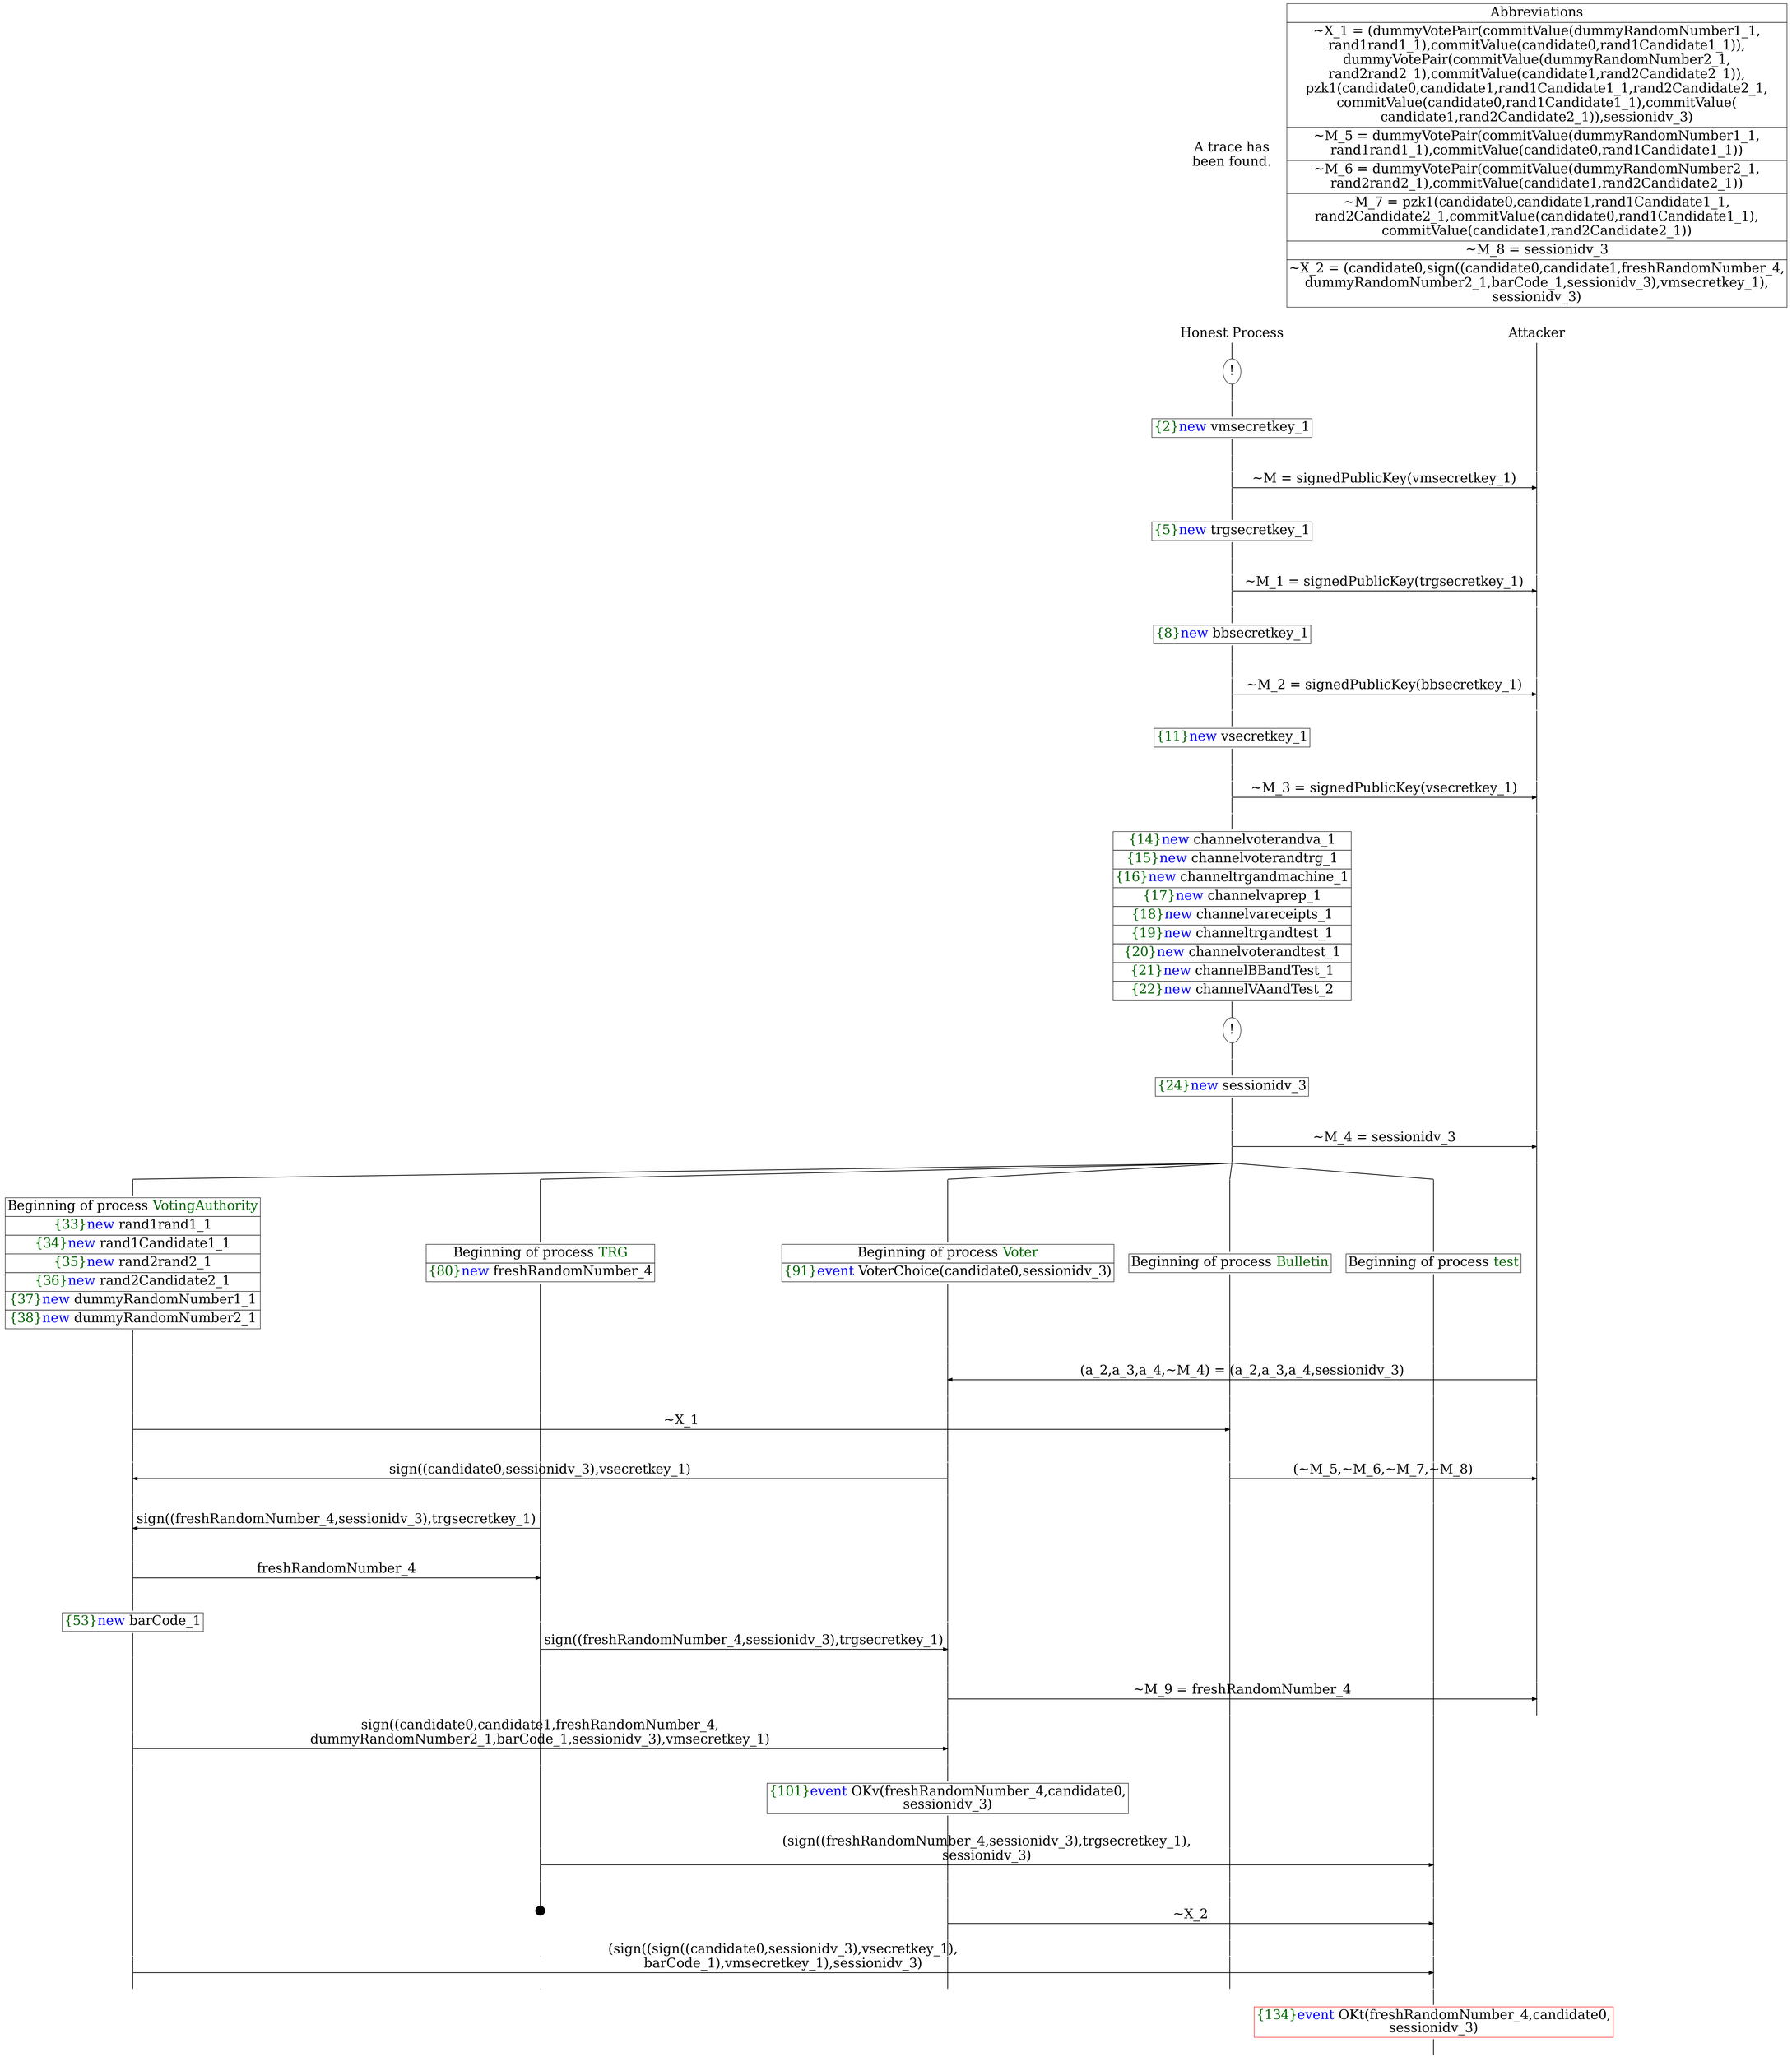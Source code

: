 digraph {
graph [ordering = out]
edge [arrowhead = none, penwidth = 1.6, fontsize = 30]
node [shape = point, width = 0, height = 0, fontsize = 30]
Trace [label = <A trace has<br/>
been found.<br/>
>, shape = plaintext]
P0__0 [label = "Honest Process", shape = plaintext]
P__0 [label = "Attacker", shape = plaintext]
Trace -> P0__0 [label = "", style = invisible, weight = 100]{rank = same; P0__0 P__0}
P0__0 -> P0__1 [label = <>, weight = 100]
P0__1 [label = "!", shape = ellipse]
P0_0__1 [label = "", fixedsize = false, width = 0, height = 0, shape = none]
P0__1 -> P0_0__1 [label = <>, weight = 100]
P0_0__1 -> P0_0__2 [label = <>, weight = 100]
P0_0__2 [shape = plaintext, label = <<TABLE BORDER="0" CELLBORDER="1" CELLSPACING="0" CELLPADDING="4"> <TR><TD><FONT COLOR="darkgreen">{2}</FONT><FONT COLOR="blue">new </FONT>vmsecretkey_1</TD></TR></TABLE>>]
P0_0__2 -> P0_0__3 [label = <>, weight = 100]
P0_0__3 -> P0_0__4 [label = <>, weight = 100]
P__0 -> P__1 [label = <>, weight = 100]
{rank = same; P__1 P0_0__4}
P0_0__4 -> P0_0__5 [label = <>, weight = 100]
P__1 -> P__2 [label = <>, weight = 100]
{rank = same; P__2 P0_0__5}
P0_0__5 -> P__2 [label = <~M = signedPublicKey(vmsecretkey_1)>, arrowhead = normal]
P0_0__5 -> P0_0__6 [label = <>, weight = 100]
P__2 -> P__3 [label = <>, weight = 100]
{rank = same; P__3 P0_0__6}
P0_0__6 -> P0_0__7 [label = <>, weight = 100]
P0_0__7 [shape = plaintext, label = <<TABLE BORDER="0" CELLBORDER="1" CELLSPACING="0" CELLPADDING="4"> <TR><TD><FONT COLOR="darkgreen">{5}</FONT><FONT COLOR="blue">new </FONT>trgsecretkey_1</TD></TR></TABLE>>]
P0_0__7 -> P0_0__8 [label = <>, weight = 100]
P0_0__8 -> P0_0__9 [label = <>, weight = 100]
P__3 -> P__4 [label = <>, weight = 100]
{rank = same; P__4 P0_0__9}
P0_0__9 -> P0_0__10 [label = <>, weight = 100]
P__4 -> P__5 [label = <>, weight = 100]
{rank = same; P__5 P0_0__10}
P0_0__10 -> P__5 [label = <~M_1 = signedPublicKey(trgsecretkey_1)>, arrowhead = normal]
P0_0__10 -> P0_0__11 [label = <>, weight = 100]
P__5 -> P__6 [label = <>, weight = 100]
{rank = same; P__6 P0_0__11}
P0_0__11 -> P0_0__12 [label = <>, weight = 100]
P0_0__12 [shape = plaintext, label = <<TABLE BORDER="0" CELLBORDER="1" CELLSPACING="0" CELLPADDING="4"> <TR><TD><FONT COLOR="darkgreen">{8}</FONT><FONT COLOR="blue">new </FONT>bbsecretkey_1</TD></TR></TABLE>>]
P0_0__12 -> P0_0__13 [label = <>, weight = 100]
P0_0__13 -> P0_0__14 [label = <>, weight = 100]
P__6 -> P__7 [label = <>, weight = 100]
{rank = same; P__7 P0_0__14}
P0_0__14 -> P0_0__15 [label = <>, weight = 100]
P__7 -> P__8 [label = <>, weight = 100]
{rank = same; P__8 P0_0__15}
P0_0__15 -> P__8 [label = <~M_2 = signedPublicKey(bbsecretkey_1)>, arrowhead = normal]
P0_0__15 -> P0_0__16 [label = <>, weight = 100]
P__8 -> P__9 [label = <>, weight = 100]
{rank = same; P__9 P0_0__16}
P0_0__16 -> P0_0__17 [label = <>, weight = 100]
P0_0__17 [shape = plaintext, label = <<TABLE BORDER="0" CELLBORDER="1" CELLSPACING="0" CELLPADDING="4"> <TR><TD><FONT COLOR="darkgreen">{11}</FONT><FONT COLOR="blue">new </FONT>vsecretkey_1</TD></TR></TABLE>>]
P0_0__17 -> P0_0__18 [label = <>, weight = 100]
P0_0__18 -> P0_0__19 [label = <>, weight = 100]
P__9 -> P__10 [label = <>, weight = 100]
{rank = same; P__10 P0_0__19}
P0_0__19 -> P0_0__20 [label = <>, weight = 100]
P__10 -> P__11 [label = <>, weight = 100]
{rank = same; P__11 P0_0__20}
P0_0__20 -> P__11 [label = <~M_3 = signedPublicKey(vsecretkey_1)>, arrowhead = normal]
P0_0__20 -> P0_0__21 [label = <>, weight = 100]
P__11 -> P__12 [label = <>, weight = 100]
{rank = same; P__12 P0_0__21}
P0_0__21 -> P0_0__22 [label = <>, weight = 100]
P0_0__22 [shape = plaintext, label = <<TABLE BORDER="0" CELLBORDER="1" CELLSPACING="0" CELLPADDING="4"> <TR><TD><FONT COLOR="darkgreen">{14}</FONT><FONT COLOR="blue">new </FONT>channelvoterandva_1</TD></TR><TR><TD><FONT COLOR="darkgreen">{15}</FONT><FONT COLOR="blue">new </FONT>channelvoterandtrg_1</TD></TR><TR><TD><FONT COLOR="darkgreen">{16}</FONT><FONT COLOR="blue">new </FONT>channeltrgandmachine_1</TD></TR><TR><TD><FONT COLOR="darkgreen">{17}</FONT><FONT COLOR="blue">new </FONT>channelvaprep_1</TD></TR><TR><TD><FONT COLOR="darkgreen">{18}</FONT><FONT COLOR="blue">new </FONT>channelvareceipts_1</TD></TR><TR><TD><FONT COLOR="darkgreen">{19}</FONT><FONT COLOR="blue">new </FONT>channeltrgandtest_1</TD></TR><TR><TD><FONT COLOR="darkgreen">{20}</FONT><FONT COLOR="blue">new </FONT>channelvoterandtest_1</TD></TR><TR><TD><FONT COLOR="darkgreen">{21}</FONT><FONT COLOR="blue">new </FONT>channelBBandTest_1</TD></TR><TR><TD><FONT COLOR="darkgreen">{22}</FONT><FONT COLOR="blue">new </FONT>channelVAandTest_2</TD></TR></TABLE>>]
P0_0__22 -> P0_0__23 [label = <>, weight = 100]
P0_0__23 [label = "!", shape = ellipse]
P0_0_0__23 [label = "", fixedsize = false, width = 0, height = 0, shape = none]
P0_0__23 -> P0_0_0__23 [label = <>, weight = 100]
P0_0_0__23 -> P0_0_0__24 [label = <>, weight = 100]
P0_0_0__24 [shape = plaintext, label = <<TABLE BORDER="0" CELLBORDER="1" CELLSPACING="0" CELLPADDING="4"> <TR><TD><FONT COLOR="darkgreen">{24}</FONT><FONT COLOR="blue">new </FONT>sessionidv_3</TD></TR></TABLE>>]
P0_0_0__24 -> P0_0_0__25 [label = <>, weight = 100]
P0_0_0__25 -> P0_0_0__26 [label = <>, weight = 100]
P__12 -> P__13 [label = <>, weight = 100]
{rank = same; P__13 P0_0_0__26}
P0_0_0__26 -> P0_0_0__27 [label = <>, weight = 100]
P__13 -> P__14 [label = <>, weight = 100]
{rank = same; P__14 P0_0_0__27}
P0_0_0__27 -> P__14 [label = <~M_4 = sessionidv_3>, arrowhead = normal]
P0_0_0__27 -> P0_0_0__28 [label = <>, weight = 100]
P__14 -> P__15 [label = <>, weight = 100]
{rank = same; P__15 P0_0_0__28}
/*RPar */
P0_0_0__28 -> P0_0_0_4__28 [label = <>]
P0_0_0__28 -> P0_0_0_3__28 [label = <>]
P0_0_0__28 -> P0_0_0_2__28 [label = <>]
P0_0_0__28 -> P0_0_0_1__28 [label = <>]
P0_0_0__28 -> P0_0_0_0__28 [label = <>]
P0_0_0__28 [label = "", fixedsize = false, width = 0, height = 0, shape = none]
{rank = same; P0_0_0_0__28 P0_0_0_1__28 P0_0_0_2__28 P0_0_0_3__28 P0_0_0_4__28}
P0_0_0_0__28 -> P0_0_0_0__29 [label = <>, weight = 100]
P0_0_0_0__29 [shape = plaintext, label = <<TABLE BORDER="0" CELLBORDER="1" CELLSPACING="0" CELLPADDING="4"> <TR><TD>Beginning of process <FONT COLOR="darkgreen">test</FONT></TD></TR></TABLE>>]
P0_0_0_0__29 -> P0_0_0_0__30 [label = <>, weight = 100]
P0_0_0_1__28 -> P0_0_0_1__29 [label = <>, weight = 100]
P0_0_0_1__29 [shape = plaintext, label = <<TABLE BORDER="0" CELLBORDER="1" CELLSPACING="0" CELLPADDING="4"> <TR><TD>Beginning of process <FONT COLOR="darkgreen">Bulletin</FONT></TD></TR></TABLE>>]
P0_0_0_1__29 -> P0_0_0_1__30 [label = <>, weight = 100]
P0_0_0_2__28 -> P0_0_0_2__29 [label = <>, weight = 100]
P0_0_0_2__29 [shape = plaintext, label = <<TABLE BORDER="0" CELLBORDER="1" CELLSPACING="0" CELLPADDING="4"> <TR><TD>Beginning of process <FONT COLOR="darkgreen">Voter</FONT></TD></TR><TR><TD><FONT COLOR="darkgreen">{91}</FONT><FONT COLOR="blue">event</FONT> VoterChoice(candidate0,sessionidv_3)<br/>
</TD></TR></TABLE>>]
P0_0_0_2__29 -> P0_0_0_2__30 [label = <>, weight = 100]
P0_0_0_3__28 -> P0_0_0_3__29 [label = <>, weight = 100]
P0_0_0_3__29 [shape = plaintext, label = <<TABLE BORDER="0" CELLBORDER="1" CELLSPACING="0" CELLPADDING="4"> <TR><TD>Beginning of process <FONT COLOR="darkgreen">TRG</FONT></TD></TR><TR><TD><FONT COLOR="darkgreen">{80}</FONT><FONT COLOR="blue">new </FONT>freshRandomNumber_4</TD></TR></TABLE>>]
P0_0_0_3__29 -> P0_0_0_3__30 [label = <>, weight = 100]
P0_0_0_4__28 -> P0_0_0_4__29 [label = <>, weight = 100]
P0_0_0_4__29 [shape = plaintext, label = <<TABLE BORDER="0" CELLBORDER="1" CELLSPACING="0" CELLPADDING="4"> <TR><TD>Beginning of process <FONT COLOR="darkgreen">VotingAuthority</FONT></TD></TR><TR><TD><FONT COLOR="darkgreen">{33}</FONT><FONT COLOR="blue">new </FONT>rand1rand1_1</TD></TR><TR><TD><FONT COLOR="darkgreen">{34}</FONT><FONT COLOR="blue">new </FONT>rand1Candidate1_1</TD></TR><TR><TD><FONT COLOR="darkgreen">{35}</FONT><FONT COLOR="blue">new </FONT>rand2rand2_1</TD></TR><TR><TD><FONT COLOR="darkgreen">{36}</FONT><FONT COLOR="blue">new </FONT>rand2Candidate2_1</TD></TR><TR><TD><FONT COLOR="darkgreen">{37}</FONT><FONT COLOR="blue">new </FONT>dummyRandomNumber1_1</TD></TR><TR><TD><FONT COLOR="darkgreen">{38}</FONT><FONT COLOR="blue">new </FONT>dummyRandomNumber2_1</TD></TR></TABLE>>]
P0_0_0_4__29 -> P0_0_0_4__30 [label = <>, weight = 100]
P0_0_0_2__30 -> P0_0_0_2__31 [label = <>, weight = 100]
P0_0_0_1__30 -> P0_0_0_1__31 [label = <>, weight = 100]
P0_0_0_0__30 -> P0_0_0_0__31 [label = <>, weight = 100]
P__15 -> P__16 [label = <>, weight = 100]
{rank = same; P__16 P0_0_0_0__31 P0_0_0_1__31 P0_0_0_2__31}
P0_0_0_2__31 -> P0_0_0_2__32 [label = <>, weight = 100]
P__16 -> P__17 [label = <>, weight = 100]
{rank = same; P__17 P0_0_0_2__32}
P0_0_0_2__32 -> P__17 [label = <(a_2,a_3,a_4,~M_4) = (a_2,a_3,a_4,sessionidv_3)>, dir = back, arrowhead = normal]
P0_0_0_2__32 -> P0_0_0_2__33 [label = <>, weight = 100]
P0_0_0_1__31 -> P0_0_0_1__32 [label = <>, weight = 100]
P0_0_0_0__31 -> P0_0_0_0__32 [label = <>, weight = 100]
P__17 -> P__18 [label = <>, weight = 100]
{rank = same; P__18 P0_0_0_0__32 P0_0_0_1__32 P0_0_0_2__33}
P0_0_0_4__30 -> P0_0_0_4__31 [label = <>, weight = 100]
P0_0_0_3__30 -> P0_0_0_3__31 [label = <>, weight = 100]
P0_0_0_2__33 -> P0_0_0_2__34 [label = <>, weight = 100]
P0_0_0_1__32 -> P0_0_0_1__33 [label = <>, weight = 100]
{rank = same; P0_0_0_1__33 P0_0_0_2__34 P0_0_0_3__31 P0_0_0_4__31}
P0_0_0_4__31 -> P0_0_0_4__32 [label = <>, weight = 100]
P0_0_0_1__33 -> P0_0_0_1__34 [label = <>, weight = 100]
{rank = same; P0_0_0_1__34 P0_0_0_4__32}
P0_0_0_4__32 -> P0_0_0_1__34 [label = <~X_1>, arrowhead = normal]
P0_0_0_4__32 -> P0_0_0_4__33 [label = <>, weight = 100]
P0_0_0_3__31 -> P0_0_0_3__32 [label = <>, weight = 100]
P0_0_0_2__34 -> P0_0_0_2__35 [label = <>, weight = 100]
P0_0_0_1__34 -> P0_0_0_1__35 [label = <>, weight = 100]
{rank = same; P0_0_0_1__35 P0_0_0_2__35 P0_0_0_3__32 P0_0_0_4__33}
P0_0_0_1__35 -> P0_0_0_1__36 [label = <>, weight = 100]
P0_0_0_0__32 -> P0_0_0_0__33 [label = <>, weight = 100]
P__18 -> P__19 [label = <>, weight = 100]
{rank = same; P__19 P0_0_0_0__33 P0_0_0_1__36}
P0_0_0_1__36 -> P0_0_0_1__37 [label = <>, weight = 100]
P__19 -> P__20 [label = <>, weight = 100]
{rank = same; P__20 P0_0_0_1__37}
P0_0_0_1__37 -> P__20 [label = <(~M_5,~M_6,~M_7,~M_8)>, arrowhead = normal]
P0_0_0_1__37 -> P0_0_0_1__38 [label = <>, weight = 100]
P0_0_0_0__33 -> P0_0_0_0__34 [label = <>, weight = 100]
P__20 -> P__21 [label = <>, weight = 100]
{rank = same; P__21 P0_0_0_0__34 P0_0_0_1__38}
P0_0_0_4__33 -> P0_0_0_4__34 [label = <>, weight = 100]
P0_0_0_3__32 -> P0_0_0_3__33 [label = <>, weight = 100]
P0_0_0_2__35 -> P0_0_0_2__36 [label = <>, weight = 100]
{rank = same; P0_0_0_2__36 P0_0_0_3__33 P0_0_0_4__34}
P0_0_0_4__34 -> P0_0_0_4__35 [label = <>, weight = 100]
P0_0_0_2__36 -> P0_0_0_2__37 [label = <>, weight = 100]
{rank = same; P0_0_0_2__37 P0_0_0_4__35}
P0_0_0_4__35 -> P0_0_0_2__37 [label = <sign((candidate0,sessionidv_3),vsecretkey_1)>, dir = back, arrowhead = normal]
P0_0_0_4__35 -> P0_0_0_4__36 [label = <>, weight = 100]
P0_0_0_3__33 -> P0_0_0_3__34 [label = <>, weight = 100]
P0_0_0_2__37 -> P0_0_0_2__38 [label = <>, weight = 100]
{rank = same; P0_0_0_2__38 P0_0_0_3__34 P0_0_0_4__36}
P0_0_0_4__36 -> P0_0_0_4__37 [label = <>, weight = 100]
P0_0_0_3__34 -> P0_0_0_3__35 [label = <>, weight = 100]
{rank = same; P0_0_0_3__35 P0_0_0_4__37}
P0_0_0_4__37 -> P0_0_0_4__38 [label = <>, weight = 100]
P0_0_0_3__35 -> P0_0_0_3__36 [label = <>, weight = 100]
{rank = same; P0_0_0_3__36 P0_0_0_4__38}
P0_0_0_4__38 -> P0_0_0_3__36 [label = <sign((freshRandomNumber_4,sessionidv_3),trgsecretkey_1)>, dir = back, arrowhead = normal]
P0_0_0_4__38 -> P0_0_0_4__39 [label = <>, weight = 100]
P0_0_0_3__36 -> P0_0_0_3__37 [label = <>, weight = 100]
{rank = same; P0_0_0_3__37 P0_0_0_4__39}
P0_0_0_4__39 -> P0_0_0_4__40 [label = <>, weight = 100]
P0_0_0_3__37 -> P0_0_0_3__38 [label = <>, weight = 100]
{rank = same; P0_0_0_3__38 P0_0_0_4__40}
P0_0_0_4__40 -> P0_0_0_4__41 [label = <>, weight = 100]
P0_0_0_3__38 -> P0_0_0_3__39 [label = <>, weight = 100]
{rank = same; P0_0_0_3__39 P0_0_0_4__41}
P0_0_0_4__41 -> P0_0_0_3__39 [label = <freshRandomNumber_4>, arrowhead = normal]
P0_0_0_4__41 -> P0_0_0_4__42 [label = <>, weight = 100]
P0_0_0_3__39 -> P0_0_0_3__40 [label = <>, weight = 100]
{rank = same; P0_0_0_3__40 P0_0_0_4__42}
P0_0_0_4__42 -> P0_0_0_4__43 [label = <>, weight = 100]
P0_0_0_4__43 [shape = plaintext, label = <<TABLE BORDER="0" CELLBORDER="1" CELLSPACING="0" CELLPADDING="4"> <TR><TD><FONT COLOR="darkgreen">{53}</FONT><FONT COLOR="blue">new </FONT>barCode_1</TD></TR></TABLE>>]
P0_0_0_4__43 -> P0_0_0_4__44 [label = <>, weight = 100]
P0_0_0_3__40 -> P0_0_0_3__41 [label = <>, weight = 100]
P0_0_0_2__38 -> P0_0_0_2__39 [label = <>, weight = 100]
{rank = same; P0_0_0_2__39 P0_0_0_3__41}
P0_0_0_3__41 -> P0_0_0_3__42 [label = <>, weight = 100]
P0_0_0_2__39 -> P0_0_0_2__40 [label = <>, weight = 100]
{rank = same; P0_0_0_2__40 P0_0_0_3__42}
P0_0_0_3__42 -> P0_0_0_2__40 [label = <sign((freshRandomNumber_4,sessionidv_3),trgsecretkey_1)>, arrowhead = normal]
P0_0_0_3__42 -> P0_0_0_3__43 [label = <>, weight = 100]
P0_0_0_2__40 -> P0_0_0_2__41 [label = <>, weight = 100]
{rank = same; P0_0_0_2__41 P0_0_0_3__43}
P0_0_0_2__41 -> P0_0_0_2__42 [label = <>, weight = 100]
P0_0_0_1__38 -> P0_0_0_1__39 [label = <>, weight = 100]
P0_0_0_0__34 -> P0_0_0_0__35 [label = <>, weight = 100]
P__21 -> P__22 [label = <>, weight = 100]
{rank = same; P__22 P0_0_0_0__35 P0_0_0_1__39 P0_0_0_2__42}
P0_0_0_2__42 -> P0_0_0_2__43 [label = <>, weight = 100]
P__22 -> P__23 [label = <>, weight = 100]
{rank = same; P__23 P0_0_0_2__43}
P0_0_0_2__43 -> P__23 [label = <~M_9 = freshRandomNumber_4>, arrowhead = normal]
P0_0_0_2__43 -> P0_0_0_2__44 [label = <>, weight = 100]
P0_0_0_1__39 -> P0_0_0_1__40 [label = <>, weight = 100]
P0_0_0_0__35 -> P0_0_0_0__36 [label = <>, weight = 100]
P__23 -> P__24 [label = <>, weight = 100]
{rank = same; P__24 P0_0_0_0__36 P0_0_0_1__40 P0_0_0_2__44}
P0_0_0_4__44 -> P0_0_0_4__45 [label = <>, weight = 100]
P0_0_0_3__43 -> P0_0_0_3__44 [label = <>, weight = 100]
P0_0_0_2__44 -> P0_0_0_2__45 [label = <>, weight = 100]
{rank = same; P0_0_0_2__45 P0_0_0_3__44 P0_0_0_4__45}
P0_0_0_4__45 -> P0_0_0_4__46 [label = <>, weight = 100]
P0_0_0_2__45 -> P0_0_0_2__46 [label = <>, weight = 100]
{rank = same; P0_0_0_2__46 P0_0_0_4__46}
P0_0_0_4__46 -> P0_0_0_2__46 [label = <sign((candidate0,candidate1,freshRandomNumber_4,<br/>
dummyRandomNumber2_1,barCode_1,sessionidv_3),vmsecretkey_1)>, arrowhead = normal]
P0_0_0_4__46 -> P0_0_0_4__47 [label = <>, weight = 100]
P0_0_0_3__44 -> P0_0_0_3__45 [label = <>, weight = 100]
P0_0_0_2__46 -> P0_0_0_2__47 [label = <>, weight = 100]
{rank = same; P0_0_0_2__47 P0_0_0_3__45 P0_0_0_4__47}
P0_0_0_2__47 -> P0_0_0_2__48 [label = <>, weight = 100]
P0_0_0_2__48 [shape = plaintext, label = <<TABLE BORDER="0" CELLBORDER="1" CELLSPACING="0" CELLPADDING="4"> <TR><TD><FONT COLOR="darkgreen">{101}</FONT><FONT COLOR="blue">event</FONT> OKv(freshRandomNumber_4,candidate0,<br/>
sessionidv_3)</TD></TR></TABLE>>]
P0_0_0_2__48 -> P0_0_0_2__49 [label = <>, weight = 100]
P0_0_0_3__45 -> P0_0_0_3__46 [label = <>, weight = 100]
P0_0_0_2__49 -> P0_0_0_2__50 [label = <>, weight = 100]
P0_0_0_1__40 -> P0_0_0_1__41 [label = <>, weight = 100]
P0_0_0_0__36 -> P0_0_0_0__37 [label = <>, weight = 100]
{rank = same; P0_0_0_0__37 P0_0_0_1__41 P0_0_0_2__50 P0_0_0_3__46}
P0_0_0_3__46 -> P0_0_0_3__47 [label = <>, weight = 100]
P0_0_0_0__37 -> P0_0_0_0__38 [label = <>, weight = 100]
{rank = same; P0_0_0_0__38 P0_0_0_3__47}
P0_0_0_3__47 -> P0_0_0_0__38 [label = <(sign((freshRandomNumber_4,sessionidv_3),trgsecretkey_1),<br/>
sessionidv_3)>, arrowhead = normal]
P0_0_0_3__47 -> P0_0_0_3__48 [label = <>, weight = 100]
P0_0_0_2__50 -> P0_0_0_2__51 [label = <>, weight = 100]
P0_0_0_1__41 -> P0_0_0_1__42 [label = <>, weight = 100]
P0_0_0_0__38 -> P0_0_0_0__39 [label = <>, weight = 100]
{rank = same; P0_0_0_0__39 P0_0_0_1__42 P0_0_0_2__51 P0_0_0_3__48}
P0_0_0_3__49 [label = "", width = 0.3, height = 0.3]
P0_0_0_3__48 -> P0_0_0_3__49 [label = <>, weight = 100]
P0_0_0_2__51 -> P0_0_0_2__52 [label = <>, weight = 100]
P0_0_0_1__42 -> P0_0_0_1__43 [label = <>, weight = 100]
P0_0_0_0__39 -> P0_0_0_0__40 [label = <>, weight = 100]
{rank = same; P0_0_0_0__40 P0_0_0_1__43 P0_0_0_2__52}
P0_0_0_2__52 -> P0_0_0_2__53 [label = <>, weight = 100]
P0_0_0_0__40 -> P0_0_0_0__41 [label = <>, weight = 100]
{rank = same; P0_0_0_0__41 P0_0_0_2__53}
P0_0_0_2__53 -> P0_0_0_0__41 [label = <~X_2>, arrowhead = normal]
P0_0_0_2__53 -> P0_0_0_2__54 [label = <>, weight = 100]
P0_0_0_1__43 -> P0_0_0_1__44 [label = <>, weight = 100]
P0_0_0_0__41 -> P0_0_0_0__42 [label = <>, weight = 100]
{rank = same; P0_0_0_0__42 P0_0_0_1__44 P0_0_0_2__54}
P0_0_0_4__47 -> P0_0_0_4__48 [label = <>, weight = 100]
P0_0_0_3__50 [label = "", style = invisible]
P0_0_0_3__49 -> P0_0_0_3__50 [label = <>, weight = 100, style = invisible]
P0_0_0_2__54 -> P0_0_0_2__55 [label = <>, weight = 100]
P0_0_0_1__44 -> P0_0_0_1__45 [label = <>, weight = 100]
P0_0_0_0__42 -> P0_0_0_0__43 [label = <>, weight = 100]
{rank = same; P0_0_0_0__43 P0_0_0_1__45 P0_0_0_2__55 P0_0_0_3__50 P0_0_0_4__48}
P0_0_0_4__48 -> P0_0_0_4__49 [label = <>, weight = 100]
P0_0_0_0__43 -> P0_0_0_0__44 [label = <>, weight = 100]
{rank = same; P0_0_0_0__44 P0_0_0_4__49}
P0_0_0_4__49 -> P0_0_0_0__44 [label = <(sign((sign((candidate0,sessionidv_3),vsecretkey_1),<br/>
barCode_1),vmsecretkey_1),sessionidv_3)>, arrowhead = normal]
P0_0_0_4__49 -> P0_0_0_4__50 [label = <>, weight = 100]
P0_0_0_3__51 [label = "", style = invisible]
P0_0_0_3__50 -> P0_0_0_3__51 [label = <>, weight = 100, style = invisible]
P0_0_0_2__55 -> P0_0_0_2__56 [label = <>, weight = 100]
P0_0_0_1__45 -> P0_0_0_1__46 [label = <>, weight = 100]
P0_0_0_0__44 -> P0_0_0_0__45 [label = <>, weight = 100]
{rank = same; P0_0_0_0__45 P0_0_0_1__46 P0_0_0_2__56 P0_0_0_3__51 P0_0_0_4__50}
P0_0_0_0__45 -> P0_0_0_0__46 [label = <>, weight = 100]
P0_0_0_0__46 [color = red, shape = plaintext, label = <<TABLE BORDER="0" CELLBORDER="1" CELLSPACING="0" CELLPADDING="4"> <TR><TD><FONT COLOR="darkgreen">{134}</FONT><FONT COLOR="blue">event</FONT> OKt(freshRandomNumber_4,candidate0,<br/>
sessionidv_3)</TD></TR></TABLE>>]
P0_0_0_0__46 -> P0_0_0_0__47 [label = <>, weight = 100]
Abbrev [shape = plaintext, label = <<TABLE BORDER="0" CELLBORDER="1" CELLSPACING="0" CELLPADDING="4"><TR> <TD> Abbreviations </TD></TR><TR><TD>~X_1 = (dummyVotePair(commitValue(dummyRandomNumber1_1,<br/>
rand1rand1_1),commitValue(candidate0,rand1Candidate1_1)),<br/>
dummyVotePair(commitValue(dummyRandomNumber2_1,<br/>
rand2rand2_1),commitValue(candidate1,rand2Candidate2_1)),<br/>
pzk1(candidate0,candidate1,rand1Candidate1_1,rand2Candidate2_1,<br/>
commitValue(candidate0,rand1Candidate1_1),commitValue(<br/>
candidate1,rand2Candidate2_1)),sessionidv_3)</TD></TR><TR><TD>~M_5 = dummyVotePair(commitValue(dummyRandomNumber1_1,<br/>
rand1rand1_1),commitValue(candidate0,rand1Candidate1_1))</TD></TR><TR><TD>~M_6 = dummyVotePair(commitValue(dummyRandomNumber2_1,<br/>
rand2rand2_1),commitValue(candidate1,rand2Candidate2_1))</TD></TR><TR><TD>~M_7 = pzk1(candidate0,candidate1,rand1Candidate1_1,<br/>
rand2Candidate2_1,commitValue(candidate0,rand1Candidate1_1),<br/>
commitValue(candidate1,rand2Candidate2_1))</TD></TR><TR><TD>~M_8 = sessionidv_3</TD></TR><TR><TD>~X_2 = (candidate0,sign((candidate0,candidate1,freshRandomNumber_4,<br/>
dummyRandomNumber2_1,barCode_1,sessionidv_3),vmsecretkey_1),<br/>
sessionidv_3)</TD></TR></TABLE>>]Abbrev -> P__0 [style = invisible, weight =100]}
